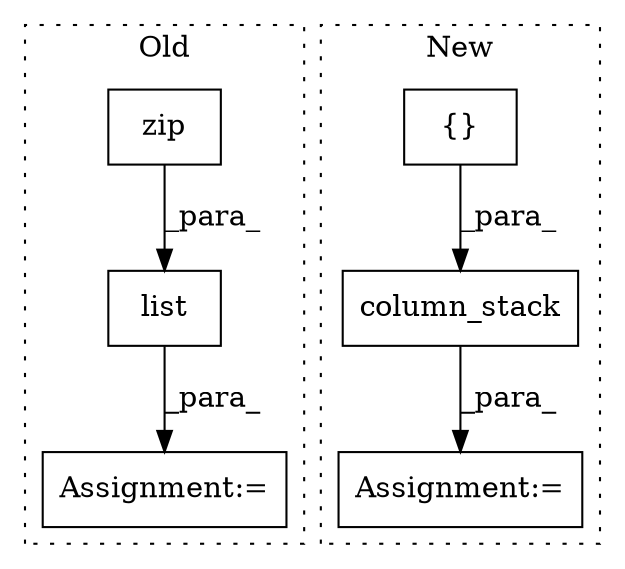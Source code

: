 digraph G {
subgraph cluster0 {
1 [label="zip" a="32" s="1099,1106" l="4,1" shape="box"];
4 [label="list" a="32" s="1094,1107" l="5,1" shape="box"];
6 [label="Assignment:=" a="7" s="1093" l="1" shape="box"];
label = "Old";
style="dotted";
}
subgraph cluster1 {
2 [label="column_stack" a="32" s="1077,1104" l="13,1" shape="box"];
3 [label="{}" a="4" s="1099,1103" l="1,1" shape="box"];
5 [label="Assignment:=" a="7" s="1070" l="1" shape="box"];
label = "New";
style="dotted";
}
1 -> 4 [label="_para_"];
2 -> 5 [label="_para_"];
3 -> 2 [label="_para_"];
4 -> 6 [label="_para_"];
}